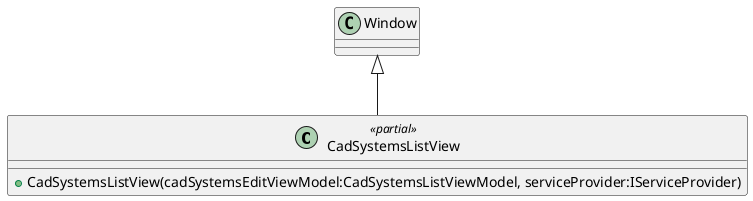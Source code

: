 @startuml
class CadSystemsListView <<partial>> {
    + CadSystemsListView(cadSystemsEditViewModel:CadSystemsListViewModel, serviceProvider:IServiceProvider)
}
Window <|-- CadSystemsListView
@enduml
